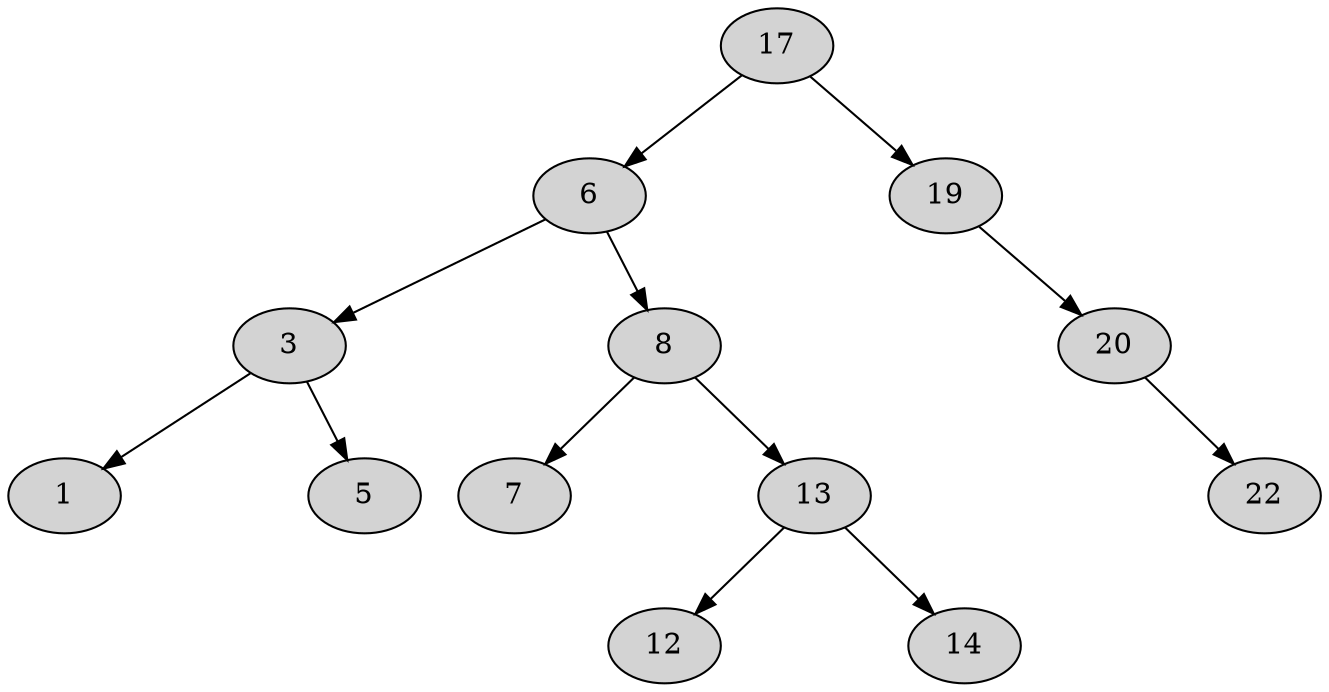 digraph G {
  node [style=filled];
  N0 [label = 17];
  N0 -> N1;
  N1 [label = 6];
  N1 -> N2;
  N2 [label = 3];
  N2 -> N3;
  N3 [label = 1];
  C2 [label=2, style = invis];
  N2-> C2 [style=invis];
  N2 -> N4;
  N4 [label = 5];
  C1 [label=1, style = invis];
  N1-> C1 [style=invis];
  N1 -> N5;
  N5 [label = 8];
  N5 -> N6;
  N6 [label = 7];
  C5 [label=5, style = invis];
  N5-> C5 [style=invis];
  N5 -> N7;
  N7 [label = 13];
  N7 -> N8;
  N8 [label = 12];
  C7 [label=7, style = invis];
  N7-> C7 [style=invis];
  N7 -> N9;
  N9 [label = 14];
  C0 [label=0, style = invis];
  N0-> C0 [style=invis];
  N0 -> N10;
  N10 [label = 19];
  C10 [label=10, style = invis];
  N10-> C10 [style=invis];
  G10 [label=10, style = invis];
  N10-> G10 [style=invis];
  N10 -> N11;
  N11 [label = 20];
  C11 [label=11, style = invis];
  N11-> C11 [style=invis];
  G11 [label=11, style = invis];
  N11-> G11 [style=invis];
  N11 -> N12;
  N12 [label = 22];
}
